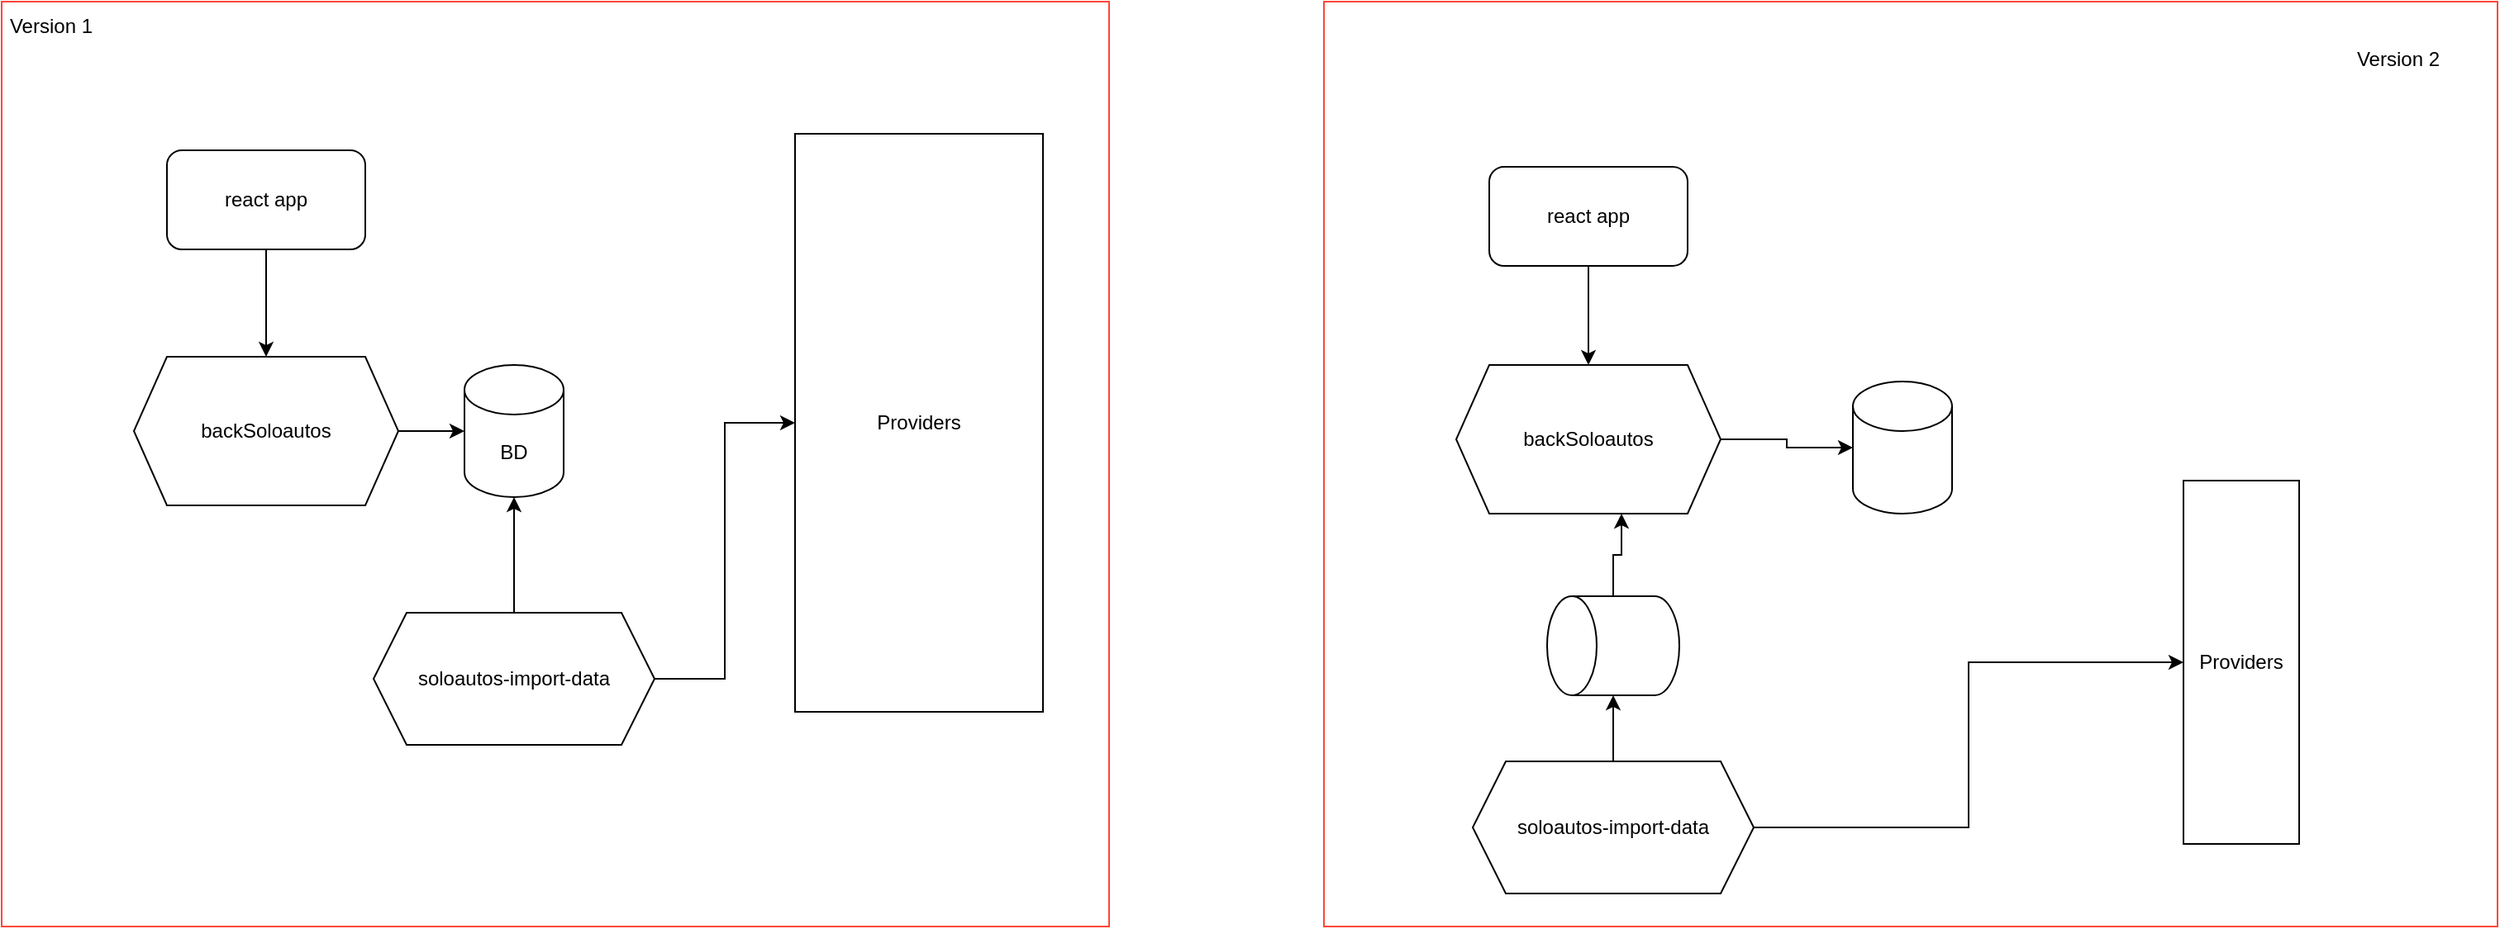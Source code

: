 <mxfile version="24.2.0" type="github" pages="2">
  <diagram name="Page-1" id="Rv3ZvS_VC_WPTpFy0SUu">
    <mxGraphModel dx="2236" dy="751" grid="1" gridSize="10" guides="1" tooltips="1" connect="1" arrows="1" fold="1" page="1" pageScale="1" pageWidth="850" pageHeight="1100" math="0" shadow="0">
      <root>
        <mxCell id="0" />
        <mxCell id="1" parent="0" />
        <mxCell id="BEApIGnS_vj-_y4sXrVF-11" value="" style="rounded=0;whiteSpace=wrap;html=1;strokeColor=#FF4538;" parent="1" vertex="1">
          <mxGeometry x="670" y="20" width="710" height="560" as="geometry" />
        </mxCell>
        <mxCell id="BEApIGnS_vj-_y4sXrVF-10" value="" style="rounded=0;whiteSpace=wrap;html=1;strokeColor=#FF4538;" parent="1" vertex="1">
          <mxGeometry x="-130" y="20" width="670" height="560" as="geometry" />
        </mxCell>
        <mxCell id="YhOOOMUv9mhPNKtEXO0o-8" style="edgeStyle=orthogonalEdgeStyle;rounded=0;orthogonalLoop=1;jettySize=auto;html=1;" parent="1" source="YhOOOMUv9mhPNKtEXO0o-2" target="YhOOOMUv9mhPNKtEXO0o-7" edge="1">
          <mxGeometry relative="1" as="geometry" />
        </mxCell>
        <mxCell id="YhOOOMUv9mhPNKtEXO0o-2" value="backSoloautos" style="shape=hexagon;perimeter=hexagonPerimeter2;whiteSpace=wrap;html=1;fixedSize=1;" parent="1" vertex="1">
          <mxGeometry x="750" y="240" width="160" height="90" as="geometry" />
        </mxCell>
        <mxCell id="YhOOOMUv9mhPNKtEXO0o-6" style="edgeStyle=orthogonalEdgeStyle;rounded=0;orthogonalLoop=1;jettySize=auto;html=1;" parent="1" source="YhOOOMUv9mhPNKtEXO0o-3" target="YhOOOMUv9mhPNKtEXO0o-5" edge="1">
          <mxGeometry relative="1" as="geometry" />
        </mxCell>
        <mxCell id="YhOOOMUv9mhPNKtEXO0o-10" style="edgeStyle=orthogonalEdgeStyle;rounded=0;orthogonalLoop=1;jettySize=auto;html=1;entryX=0;entryY=0.5;entryDx=0;entryDy=0;entryPerimeter=0;" parent="1" source="YhOOOMUv9mhPNKtEXO0o-3" target="YhOOOMUv9mhPNKtEXO0o-9" edge="1">
          <mxGeometry relative="1" as="geometry" />
        </mxCell>
        <mxCell id="YhOOOMUv9mhPNKtEXO0o-3" value="soloautos-import-data" style="shape=hexagon;perimeter=hexagonPerimeter2;whiteSpace=wrap;html=1;fixedSize=1;" parent="1" vertex="1">
          <mxGeometry x="760" y="480" width="170" height="80" as="geometry" />
        </mxCell>
        <mxCell id="YhOOOMUv9mhPNKtEXO0o-5" value="Providers" style="rounded=0;whiteSpace=wrap;html=1;" parent="1" vertex="1">
          <mxGeometry x="1190" y="310" width="70" height="220" as="geometry" />
        </mxCell>
        <mxCell id="YhOOOMUv9mhPNKtEXO0o-7" value="" style="shape=cylinder3;whiteSpace=wrap;html=1;boundedLbl=1;backgroundOutline=1;size=15;" parent="1" vertex="1">
          <mxGeometry x="990" y="250" width="60" height="80" as="geometry" />
        </mxCell>
        <mxCell id="YhOOOMUv9mhPNKtEXO0o-13" style="edgeStyle=orthogonalEdgeStyle;rounded=0;orthogonalLoop=1;jettySize=auto;html=1;entryX=0.625;entryY=1;entryDx=0;entryDy=0;" parent="1" source="YhOOOMUv9mhPNKtEXO0o-9" target="YhOOOMUv9mhPNKtEXO0o-2" edge="1">
          <mxGeometry relative="1" as="geometry" />
        </mxCell>
        <mxCell id="YhOOOMUv9mhPNKtEXO0o-9" value="" style="shape=cylinder3;whiteSpace=wrap;html=1;boundedLbl=1;backgroundOutline=1;size=15;rotation=-90;" parent="1" vertex="1">
          <mxGeometry x="815" y="370" width="60" height="80" as="geometry" />
        </mxCell>
        <mxCell id="YhOOOMUv9mhPNKtEXO0o-15" style="edgeStyle=orthogonalEdgeStyle;rounded=0;orthogonalLoop=1;jettySize=auto;html=1;" parent="1" source="YhOOOMUv9mhPNKtEXO0o-14" target="YhOOOMUv9mhPNKtEXO0o-2" edge="1">
          <mxGeometry relative="1" as="geometry" />
        </mxCell>
        <mxCell id="YhOOOMUv9mhPNKtEXO0o-14" value="react app&lt;br&gt;" style="rounded=1;whiteSpace=wrap;html=1;" parent="1" vertex="1">
          <mxGeometry x="770" y="120" width="120" height="60" as="geometry" />
        </mxCell>
        <mxCell id="YhOOOMUv9mhPNKtEXO0o-18" value="Version 2" style="text;html=1;strokeColor=none;fillColor=none;align=center;verticalAlign=middle;whiteSpace=wrap;rounded=0;" parent="1" vertex="1">
          <mxGeometry x="1290" y="40" width="60" height="30" as="geometry" />
        </mxCell>
        <mxCell id="BEApIGnS_vj-_y4sXrVF-3" style="edgeStyle=orthogonalEdgeStyle;rounded=0;orthogonalLoop=1;jettySize=auto;html=1;" parent="1" source="BEApIGnS_vj-_y4sXrVF-1" target="BEApIGnS_vj-_y4sXrVF-2" edge="1">
          <mxGeometry relative="1" as="geometry" />
        </mxCell>
        <mxCell id="BEApIGnS_vj-_y4sXrVF-1" value="backSoloautos" style="shape=hexagon;perimeter=hexagonPerimeter2;whiteSpace=wrap;html=1;fixedSize=1;" parent="1" vertex="1">
          <mxGeometry x="-50" y="235" width="160" height="90" as="geometry" />
        </mxCell>
        <mxCell id="BEApIGnS_vj-_y4sXrVF-2" value="BD" style="shape=cylinder3;whiteSpace=wrap;html=1;boundedLbl=1;backgroundOutline=1;size=15;" parent="1" vertex="1">
          <mxGeometry x="150" y="240" width="60" height="80" as="geometry" />
        </mxCell>
        <mxCell id="BEApIGnS_vj-_y4sXrVF-5" style="edgeStyle=orthogonalEdgeStyle;rounded=0;orthogonalLoop=1;jettySize=auto;html=1;" parent="1" source="BEApIGnS_vj-_y4sXrVF-4" target="BEApIGnS_vj-_y4sXrVF-1" edge="1">
          <mxGeometry relative="1" as="geometry">
            <mxPoint x="50" y="230" as="targetPoint" />
          </mxGeometry>
        </mxCell>
        <mxCell id="BEApIGnS_vj-_y4sXrVF-4" value="react app&lt;br&gt;" style="rounded=1;whiteSpace=wrap;html=1;" parent="1" vertex="1">
          <mxGeometry x="-30" y="110" width="120" height="60" as="geometry" />
        </mxCell>
        <mxCell id="BEApIGnS_vj-_y4sXrVF-7" style="edgeStyle=orthogonalEdgeStyle;rounded=0;orthogonalLoop=1;jettySize=auto;html=1;entryX=0.5;entryY=1;entryDx=0;entryDy=0;entryPerimeter=0;" parent="1" source="BEApIGnS_vj-_y4sXrVF-6" target="BEApIGnS_vj-_y4sXrVF-2" edge="1">
          <mxGeometry relative="1" as="geometry" />
        </mxCell>
        <mxCell id="BEApIGnS_vj-_y4sXrVF-9" style="edgeStyle=orthogonalEdgeStyle;rounded=0;orthogonalLoop=1;jettySize=auto;html=1;" parent="1" source="BEApIGnS_vj-_y4sXrVF-6" target="BEApIGnS_vj-_y4sXrVF-8" edge="1">
          <mxGeometry relative="1" as="geometry" />
        </mxCell>
        <mxCell id="BEApIGnS_vj-_y4sXrVF-6" value="soloautos-import-data" style="shape=hexagon;perimeter=hexagonPerimeter2;whiteSpace=wrap;html=1;fixedSize=1;" parent="1" vertex="1">
          <mxGeometry x="95" y="390" width="170" height="80" as="geometry" />
        </mxCell>
        <mxCell id="BEApIGnS_vj-_y4sXrVF-8" value="Providers" style="rounded=0;whiteSpace=wrap;html=1;" parent="1" vertex="1">
          <mxGeometry x="350" y="100" width="150" height="350" as="geometry" />
        </mxCell>
        <mxCell id="BEApIGnS_vj-_y4sXrVF-12" value="Version 1" style="text;html=1;strokeColor=none;fillColor=none;align=center;verticalAlign=middle;whiteSpace=wrap;rounded=0;" parent="1" vertex="1">
          <mxGeometry x="-130" y="20" width="60" height="30" as="geometry" />
        </mxCell>
      </root>
    </mxGraphModel>
  </diagram>
  <diagram id="el3UMesQdV_S_lsYGx91" name="Page-2">
    <mxGraphModel dx="1434" dy="750" grid="1" gridSize="10" guides="1" tooltips="1" connect="1" arrows="1" fold="1" page="1" pageScale="1" pageWidth="850" pageHeight="1100" math="0" shadow="0">
      <root>
        <mxCell id="0" />
        <mxCell id="1" parent="0" />
      </root>
    </mxGraphModel>
  </diagram>
</mxfile>
